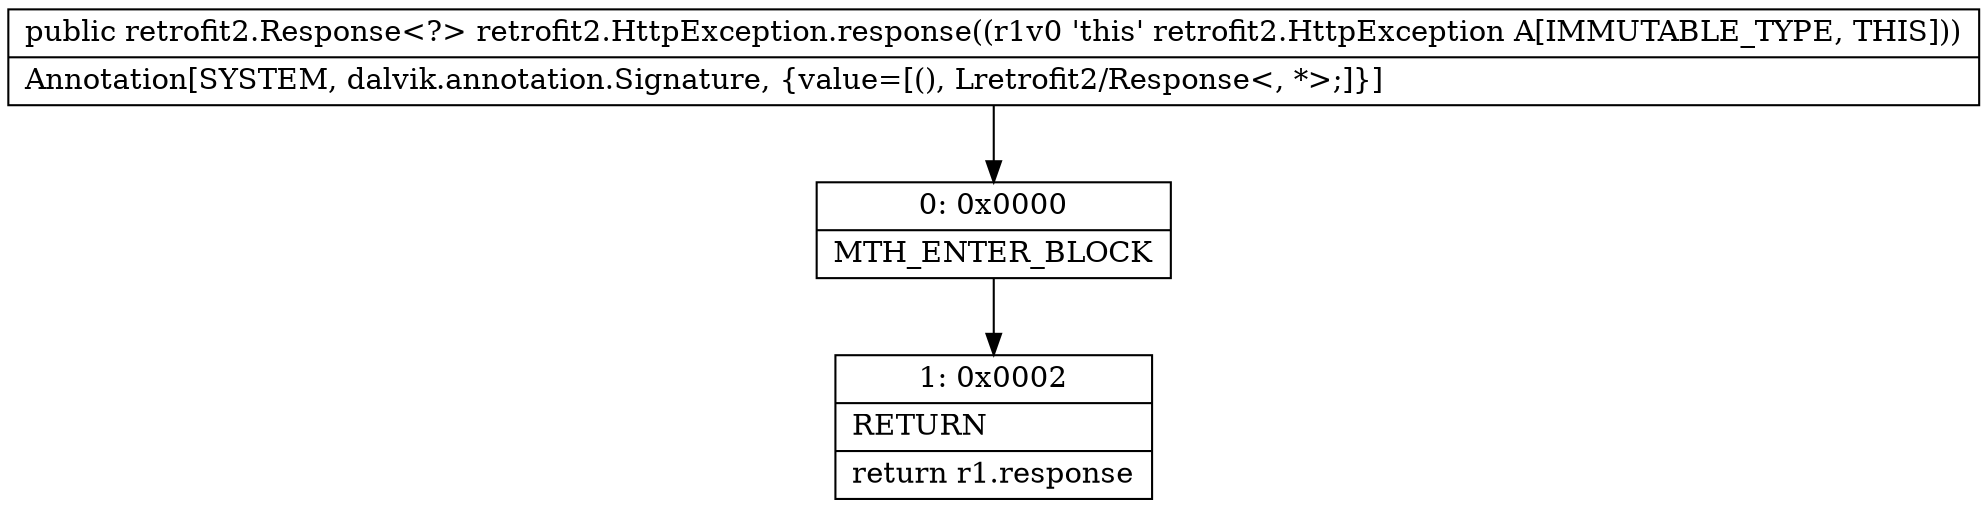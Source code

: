 digraph "CFG forretrofit2.HttpException.response()Lretrofit2\/Response;" {
Node_0 [shape=record,label="{0\:\ 0x0000|MTH_ENTER_BLOCK\l}"];
Node_1 [shape=record,label="{1\:\ 0x0002|RETURN\l|return r1.response\l}"];
MethodNode[shape=record,label="{public retrofit2.Response\<?\> retrofit2.HttpException.response((r1v0 'this' retrofit2.HttpException A[IMMUTABLE_TYPE, THIS]))  | Annotation[SYSTEM, dalvik.annotation.Signature, \{value=[(), Lretrofit2\/Response\<, *\>;]\}]\l}"];
MethodNode -> Node_0;
Node_0 -> Node_1;
}

